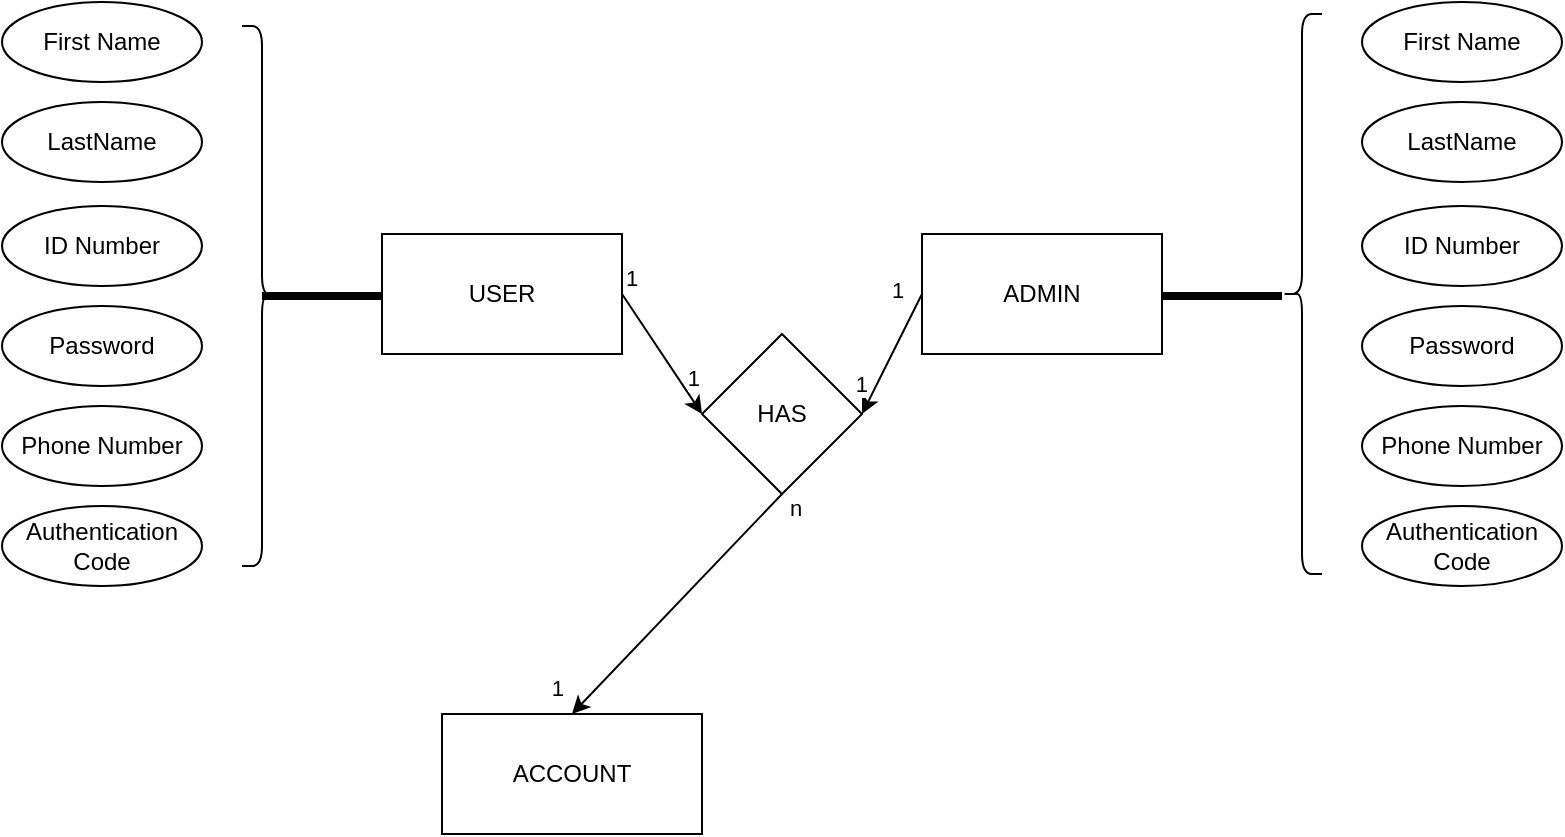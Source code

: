 <mxfile version="20.2.3" type="github">
  <diagram id="R2lEEEUBdFMjLlhIrx00" name="Page-1">
    <mxGraphModel dx="1296" dy="1785" grid="1" gridSize="10" guides="1" tooltips="1" connect="1" arrows="1" fold="1" page="1" pageScale="1" pageWidth="850" pageHeight="1100" math="0" shadow="0" extFonts="Permanent Marker^https://fonts.googleapis.com/css?family=Permanent+Marker">
      <root>
        <mxCell id="0" />
        <mxCell id="1" parent="0" />
        <mxCell id="hc4Uovo4Dv_ZHtB2tVq2-1" value="USER" style="rounded=0;whiteSpace=wrap;html=1;" vertex="1" parent="1">
          <mxGeometry x="190" y="70" width="120" height="60" as="geometry" />
        </mxCell>
        <mxCell id="hc4Uovo4Dv_ZHtB2tVq2-2" value="HAS" style="rhombus;whiteSpace=wrap;html=1;rounded=0;" vertex="1" parent="1">
          <mxGeometry x="350" y="120" width="80" height="80" as="geometry" />
        </mxCell>
        <mxCell id="hc4Uovo4Dv_ZHtB2tVq2-7" value="ADMIN" style="rounded=0;whiteSpace=wrap;html=1;" vertex="1" parent="1">
          <mxGeometry x="460" y="70" width="120" height="60" as="geometry" />
        </mxCell>
        <mxCell id="hc4Uovo4Dv_ZHtB2tVq2-8" value="" style="endArrow=classic;html=1;rounded=0;targetPerimeterSpacing=0;exitX=1;exitY=0.5;exitDx=0;exitDy=0;entryX=0;entryY=0.5;entryDx=0;entryDy=0;" edge="1" parent="1" source="hc4Uovo4Dv_ZHtB2tVq2-1" target="hc4Uovo4Dv_ZHtB2tVq2-2">
          <mxGeometry relative="1" as="geometry">
            <mxPoint x="210" y="250" as="sourcePoint" />
            <mxPoint x="370" y="250" as="targetPoint" />
          </mxGeometry>
        </mxCell>
        <mxCell id="hc4Uovo4Dv_ZHtB2tVq2-10" value="1" style="edgeLabel;resizable=0;html=1;align=left;verticalAlign=bottom;" connectable="0" vertex="1" parent="hc4Uovo4Dv_ZHtB2tVq2-8">
          <mxGeometry x="-1" relative="1" as="geometry" />
        </mxCell>
        <mxCell id="hc4Uovo4Dv_ZHtB2tVq2-11" value="1" style="edgeLabel;resizable=0;html=1;align=right;verticalAlign=bottom;" connectable="0" vertex="1" parent="hc4Uovo4Dv_ZHtB2tVq2-8">
          <mxGeometry x="1" relative="1" as="geometry">
            <mxPoint y="-9" as="offset" />
          </mxGeometry>
        </mxCell>
        <mxCell id="hc4Uovo4Dv_ZHtB2tVq2-12" value="" style="endArrow=classic;html=1;rounded=0;targetPerimeterSpacing=0;exitX=0;exitY=0.5;exitDx=0;exitDy=0;entryX=1;entryY=0.5;entryDx=0;entryDy=0;" edge="1" parent="1" source="hc4Uovo4Dv_ZHtB2tVq2-7" target="hc4Uovo4Dv_ZHtB2tVq2-2">
          <mxGeometry relative="1" as="geometry">
            <mxPoint x="250" y="50" as="sourcePoint" />
            <mxPoint x="360" y="170" as="targetPoint" />
          </mxGeometry>
        </mxCell>
        <mxCell id="hc4Uovo4Dv_ZHtB2tVq2-14" value="1" style="edgeLabel;resizable=0;html=1;align=left;verticalAlign=bottom;" connectable="0" vertex="1" parent="hc4Uovo4Dv_ZHtB2tVq2-12">
          <mxGeometry x="-1" relative="1" as="geometry">
            <mxPoint x="-17" y="6" as="offset" />
          </mxGeometry>
        </mxCell>
        <mxCell id="hc4Uovo4Dv_ZHtB2tVq2-15" value="1" style="edgeLabel;resizable=0;html=1;align=right;verticalAlign=bottom;" connectable="0" vertex="1" parent="hc4Uovo4Dv_ZHtB2tVq2-12">
          <mxGeometry x="1" relative="1" as="geometry">
            <mxPoint x="3" y="-6" as="offset" />
          </mxGeometry>
        </mxCell>
        <mxCell id="hc4Uovo4Dv_ZHtB2tVq2-16" value="ACCOUNT" style="rounded=0;whiteSpace=wrap;html=1;" vertex="1" parent="1">
          <mxGeometry x="220" y="310" width="130" height="60" as="geometry" />
        </mxCell>
        <mxCell id="hc4Uovo4Dv_ZHtB2tVq2-17" value="" style="endArrow=classic;html=1;rounded=0;targetPerimeterSpacing=0;exitX=0.5;exitY=1;exitDx=0;exitDy=0;entryX=0.5;entryY=0;entryDx=0;entryDy=0;" edge="1" parent="1" source="hc4Uovo4Dv_ZHtB2tVq2-2" target="hc4Uovo4Dv_ZHtB2tVq2-16">
          <mxGeometry relative="1" as="geometry">
            <mxPoint x="340" y="300" as="sourcePoint" />
            <mxPoint x="500" y="300" as="targetPoint" />
          </mxGeometry>
        </mxCell>
        <mxCell id="hc4Uovo4Dv_ZHtB2tVq2-19" value="n" style="edgeLabel;resizable=0;html=1;align=left;verticalAlign=bottom;" connectable="0" vertex="1" parent="hc4Uovo4Dv_ZHtB2tVq2-17">
          <mxGeometry x="-1" relative="1" as="geometry">
            <mxPoint x="2" y="15" as="offset" />
          </mxGeometry>
        </mxCell>
        <mxCell id="hc4Uovo4Dv_ZHtB2tVq2-20" value="1" style="edgeLabel;resizable=0;html=1;align=right;verticalAlign=bottom;" connectable="0" vertex="1" parent="hc4Uovo4Dv_ZHtB2tVq2-17">
          <mxGeometry x="1" relative="1" as="geometry">
            <mxPoint x="-4" y="-4" as="offset" />
          </mxGeometry>
        </mxCell>
        <mxCell id="hc4Uovo4Dv_ZHtB2tVq2-21" value="First Name" style="ellipse;whiteSpace=wrap;html=1;" vertex="1" parent="1">
          <mxGeometry y="-46" width="100" height="40" as="geometry" />
        </mxCell>
        <mxCell id="hc4Uovo4Dv_ZHtB2tVq2-23" value="LastName" style="ellipse;whiteSpace=wrap;html=1;" vertex="1" parent="1">
          <mxGeometry y="4" width="100" height="40" as="geometry" />
        </mxCell>
        <mxCell id="hc4Uovo4Dv_ZHtB2tVq2-24" value="ID Number" style="ellipse;whiteSpace=wrap;html=1;" vertex="1" parent="1">
          <mxGeometry y="56" width="100" height="40" as="geometry" />
        </mxCell>
        <mxCell id="hc4Uovo4Dv_ZHtB2tVq2-25" value="Password" style="ellipse;whiteSpace=wrap;html=1;" vertex="1" parent="1">
          <mxGeometry y="106" width="100" height="40" as="geometry" />
        </mxCell>
        <mxCell id="hc4Uovo4Dv_ZHtB2tVq2-26" value="Phone Number" style="ellipse;whiteSpace=wrap;html=1;" vertex="1" parent="1">
          <mxGeometry y="156" width="100" height="40" as="geometry" />
        </mxCell>
        <mxCell id="hc4Uovo4Dv_ZHtB2tVq2-27" value="Authentication Code" style="ellipse;whiteSpace=wrap;html=1;" vertex="1" parent="1">
          <mxGeometry y="206" width="100" height="40" as="geometry" />
        </mxCell>
        <mxCell id="hc4Uovo4Dv_ZHtB2tVq2-29" value="" style="shape=curlyBracket;whiteSpace=wrap;html=1;rounded=1;flipH=1;" vertex="1" parent="1">
          <mxGeometry x="120" y="-34" width="20" height="270" as="geometry" />
        </mxCell>
        <mxCell id="hc4Uovo4Dv_ZHtB2tVq2-30" value="" style="line;strokeWidth=4;html=1;perimeter=backbonePerimeter;points=[];outlineConnect=0;" vertex="1" parent="1">
          <mxGeometry x="130" y="96" width="60" height="10" as="geometry" />
        </mxCell>
        <mxCell id="hc4Uovo4Dv_ZHtB2tVq2-31" value="" style="line;strokeWidth=4;html=1;perimeter=backbonePerimeter;points=[];outlineConnect=0;" vertex="1" parent="1">
          <mxGeometry x="580" y="96" width="60" height="10" as="geometry" />
        </mxCell>
        <mxCell id="hc4Uovo4Dv_ZHtB2tVq2-32" value="" style="shape=curlyBracket;whiteSpace=wrap;html=1;rounded=1;" vertex="1" parent="1">
          <mxGeometry x="640" y="-40" width="20" height="280" as="geometry" />
        </mxCell>
        <mxCell id="hc4Uovo4Dv_ZHtB2tVq2-33" value="First Name" style="ellipse;whiteSpace=wrap;html=1;" vertex="1" parent="1">
          <mxGeometry x="680" y="-46" width="100" height="40" as="geometry" />
        </mxCell>
        <mxCell id="hc4Uovo4Dv_ZHtB2tVq2-34" value="LastName" style="ellipse;whiteSpace=wrap;html=1;" vertex="1" parent="1">
          <mxGeometry x="680" y="4" width="100" height="40" as="geometry" />
        </mxCell>
        <mxCell id="hc4Uovo4Dv_ZHtB2tVq2-35" value="ID Number" style="ellipse;whiteSpace=wrap;html=1;" vertex="1" parent="1">
          <mxGeometry x="680" y="56" width="100" height="40" as="geometry" />
        </mxCell>
        <mxCell id="hc4Uovo4Dv_ZHtB2tVq2-36" value="Password" style="ellipse;whiteSpace=wrap;html=1;" vertex="1" parent="1">
          <mxGeometry x="680" y="106" width="100" height="40" as="geometry" />
        </mxCell>
        <mxCell id="hc4Uovo4Dv_ZHtB2tVq2-37" value="Phone Number" style="ellipse;whiteSpace=wrap;html=1;" vertex="1" parent="1">
          <mxGeometry x="680" y="156" width="100" height="40" as="geometry" />
        </mxCell>
        <mxCell id="hc4Uovo4Dv_ZHtB2tVq2-38" value="Authentication Code" style="ellipse;whiteSpace=wrap;html=1;" vertex="1" parent="1">
          <mxGeometry x="680" y="206" width="100" height="40" as="geometry" />
        </mxCell>
      </root>
    </mxGraphModel>
  </diagram>
</mxfile>
